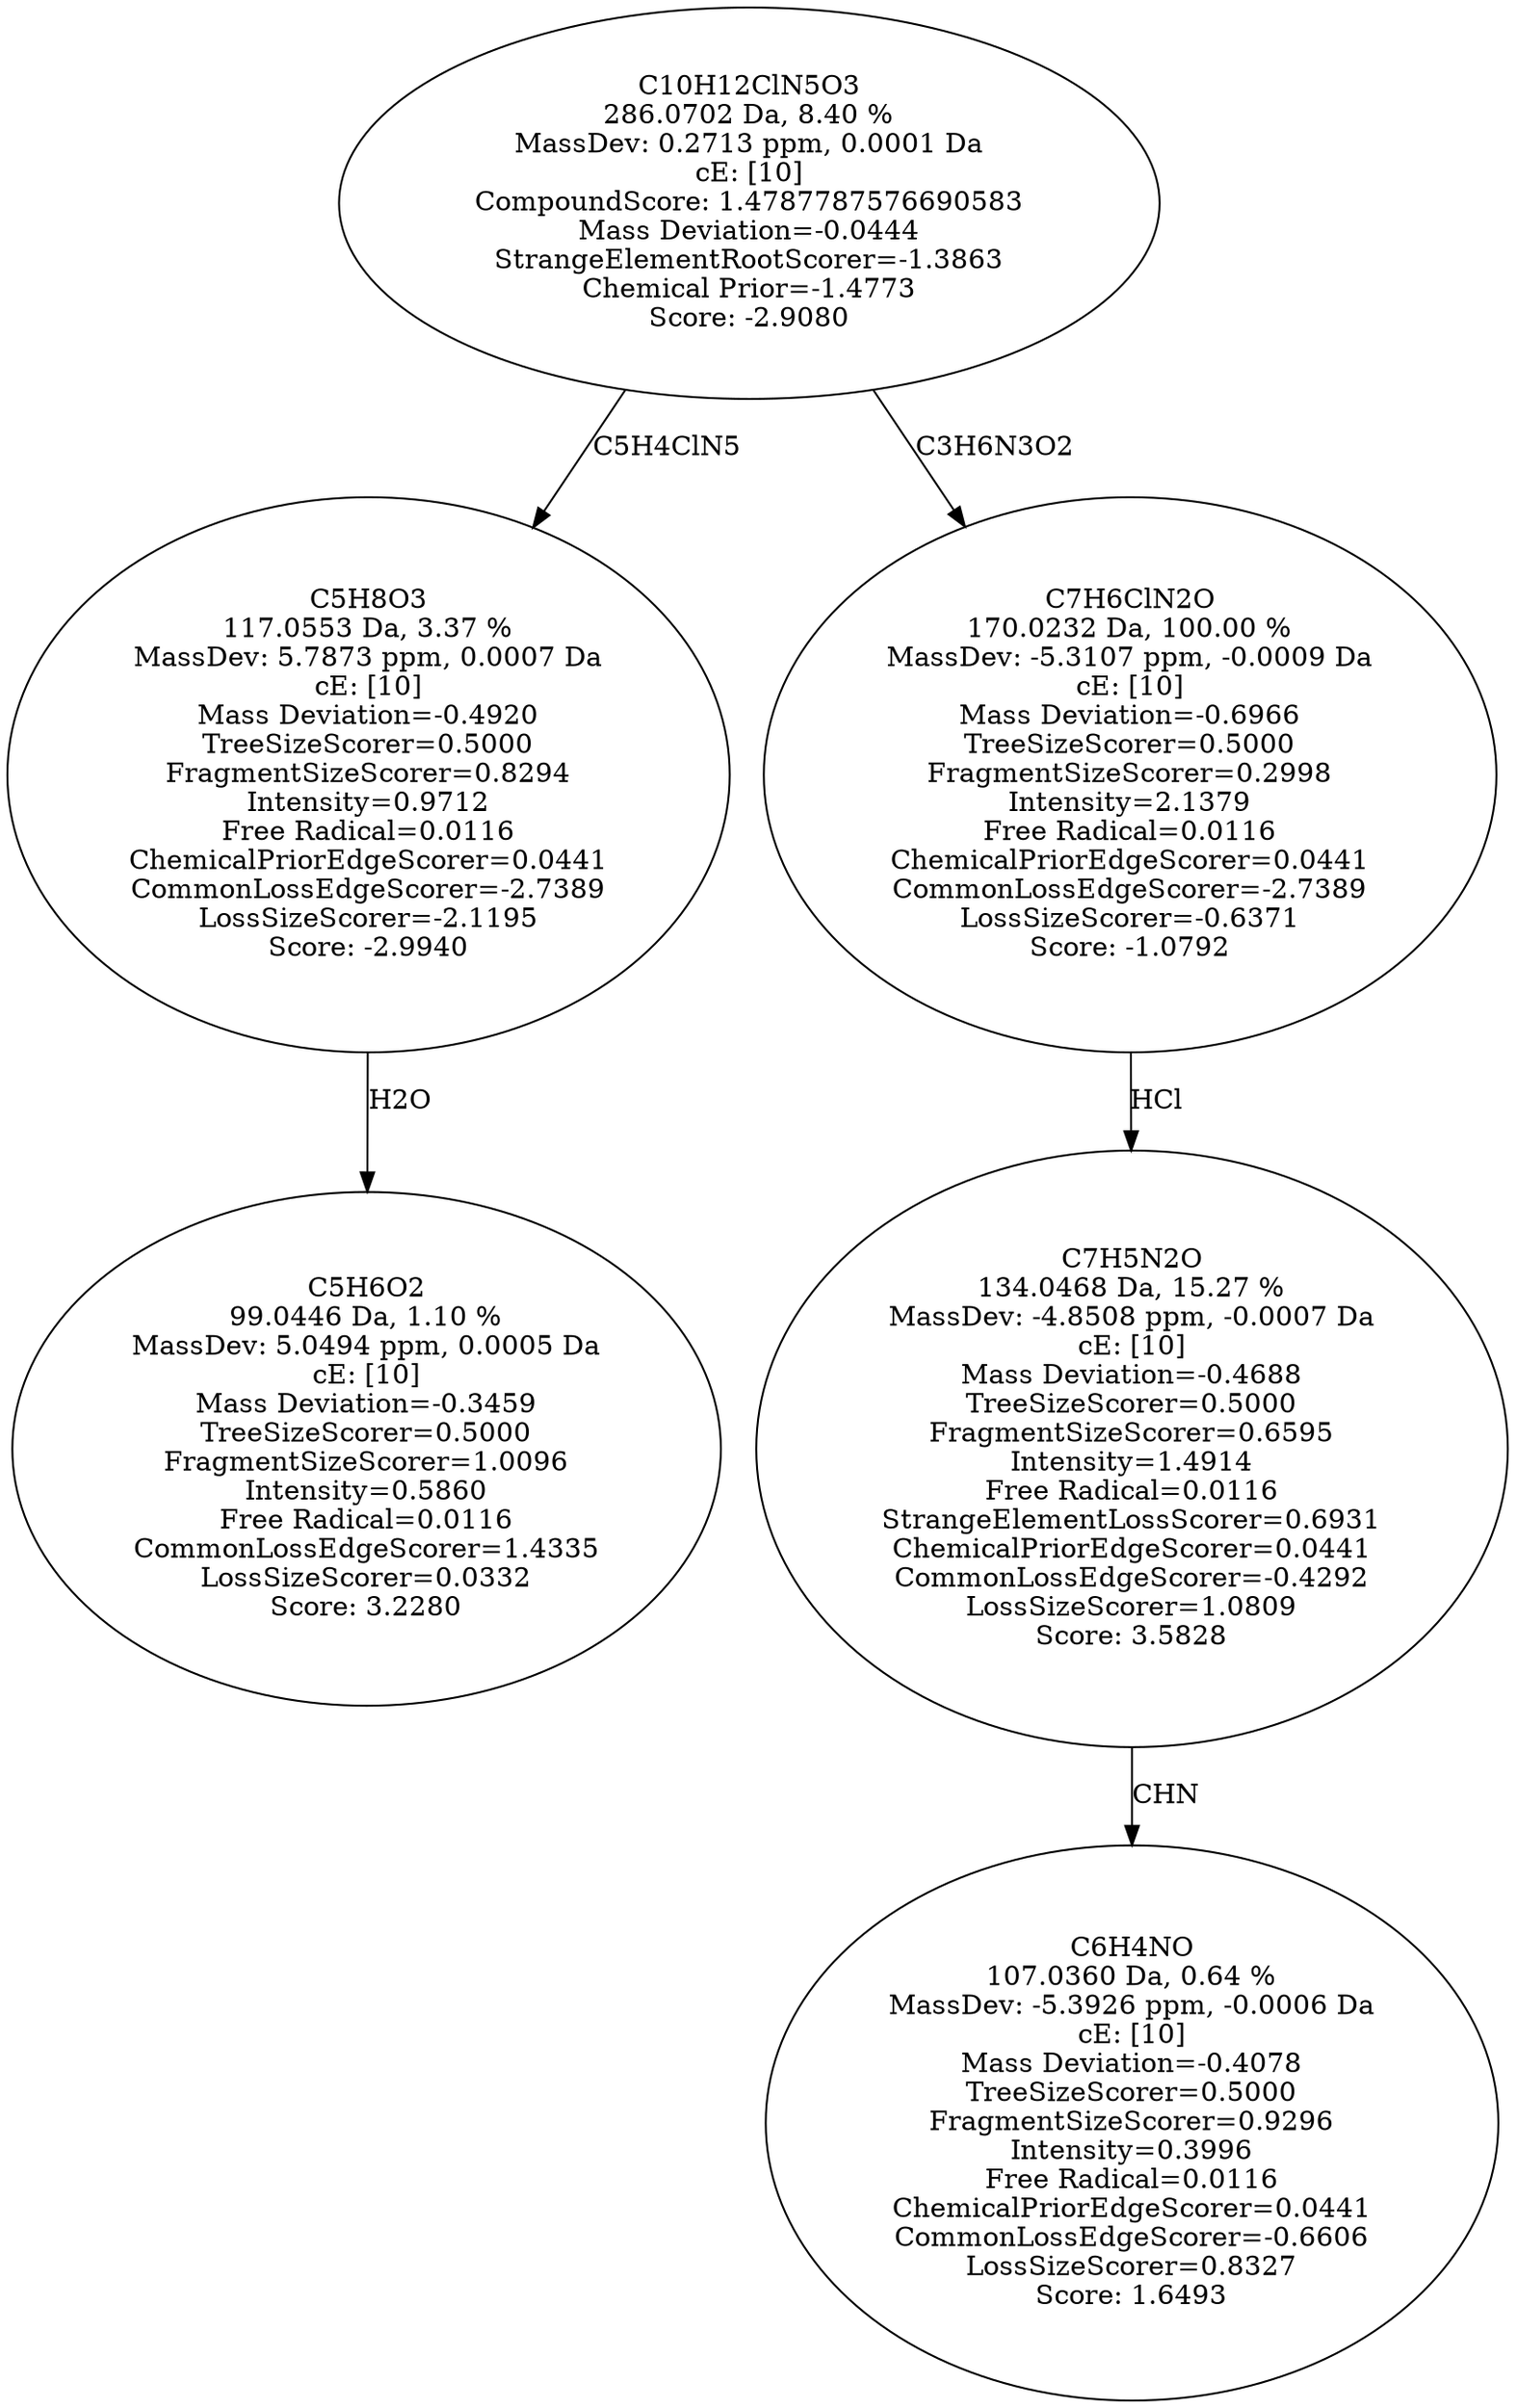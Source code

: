 strict digraph {
v1 [label="C5H6O2\n99.0446 Da, 1.10 %\nMassDev: 5.0494 ppm, 0.0005 Da\ncE: [10]\nMass Deviation=-0.3459\nTreeSizeScorer=0.5000\nFragmentSizeScorer=1.0096\nIntensity=0.5860\nFree Radical=0.0116\nCommonLossEdgeScorer=1.4335\nLossSizeScorer=0.0332\nScore: 3.2280"];
v2 [label="C5H8O3\n117.0553 Da, 3.37 %\nMassDev: 5.7873 ppm, 0.0007 Da\ncE: [10]\nMass Deviation=-0.4920\nTreeSizeScorer=0.5000\nFragmentSizeScorer=0.8294\nIntensity=0.9712\nFree Radical=0.0116\nChemicalPriorEdgeScorer=0.0441\nCommonLossEdgeScorer=-2.7389\nLossSizeScorer=-2.1195\nScore: -2.9940"];
v3 [label="C6H4NO\n107.0360 Da, 0.64 %\nMassDev: -5.3926 ppm, -0.0006 Da\ncE: [10]\nMass Deviation=-0.4078\nTreeSizeScorer=0.5000\nFragmentSizeScorer=0.9296\nIntensity=0.3996\nFree Radical=0.0116\nChemicalPriorEdgeScorer=0.0441\nCommonLossEdgeScorer=-0.6606\nLossSizeScorer=0.8327\nScore: 1.6493"];
v4 [label="C7H5N2O\n134.0468 Da, 15.27 %\nMassDev: -4.8508 ppm, -0.0007 Da\ncE: [10]\nMass Deviation=-0.4688\nTreeSizeScorer=0.5000\nFragmentSizeScorer=0.6595\nIntensity=1.4914\nFree Radical=0.0116\nStrangeElementLossScorer=0.6931\nChemicalPriorEdgeScorer=0.0441\nCommonLossEdgeScorer=-0.4292\nLossSizeScorer=1.0809\nScore: 3.5828"];
v5 [label="C7H6ClN2O\n170.0232 Da, 100.00 %\nMassDev: -5.3107 ppm, -0.0009 Da\ncE: [10]\nMass Deviation=-0.6966\nTreeSizeScorer=0.5000\nFragmentSizeScorer=0.2998\nIntensity=2.1379\nFree Radical=0.0116\nChemicalPriorEdgeScorer=0.0441\nCommonLossEdgeScorer=-2.7389\nLossSizeScorer=-0.6371\nScore: -1.0792"];
v6 [label="C10H12ClN5O3\n286.0702 Da, 8.40 %\nMassDev: 0.2713 ppm, 0.0001 Da\ncE: [10]\nCompoundScore: 1.4787787576690583\nMass Deviation=-0.0444\nStrangeElementRootScorer=-1.3863\nChemical Prior=-1.4773\nScore: -2.9080"];
v2 -> v1 [label="H2O"];
v6 -> v2 [label="C5H4ClN5"];
v4 -> v3 [label="CHN"];
v5 -> v4 [label="HCl"];
v6 -> v5 [label="C3H6N3O2"];
}